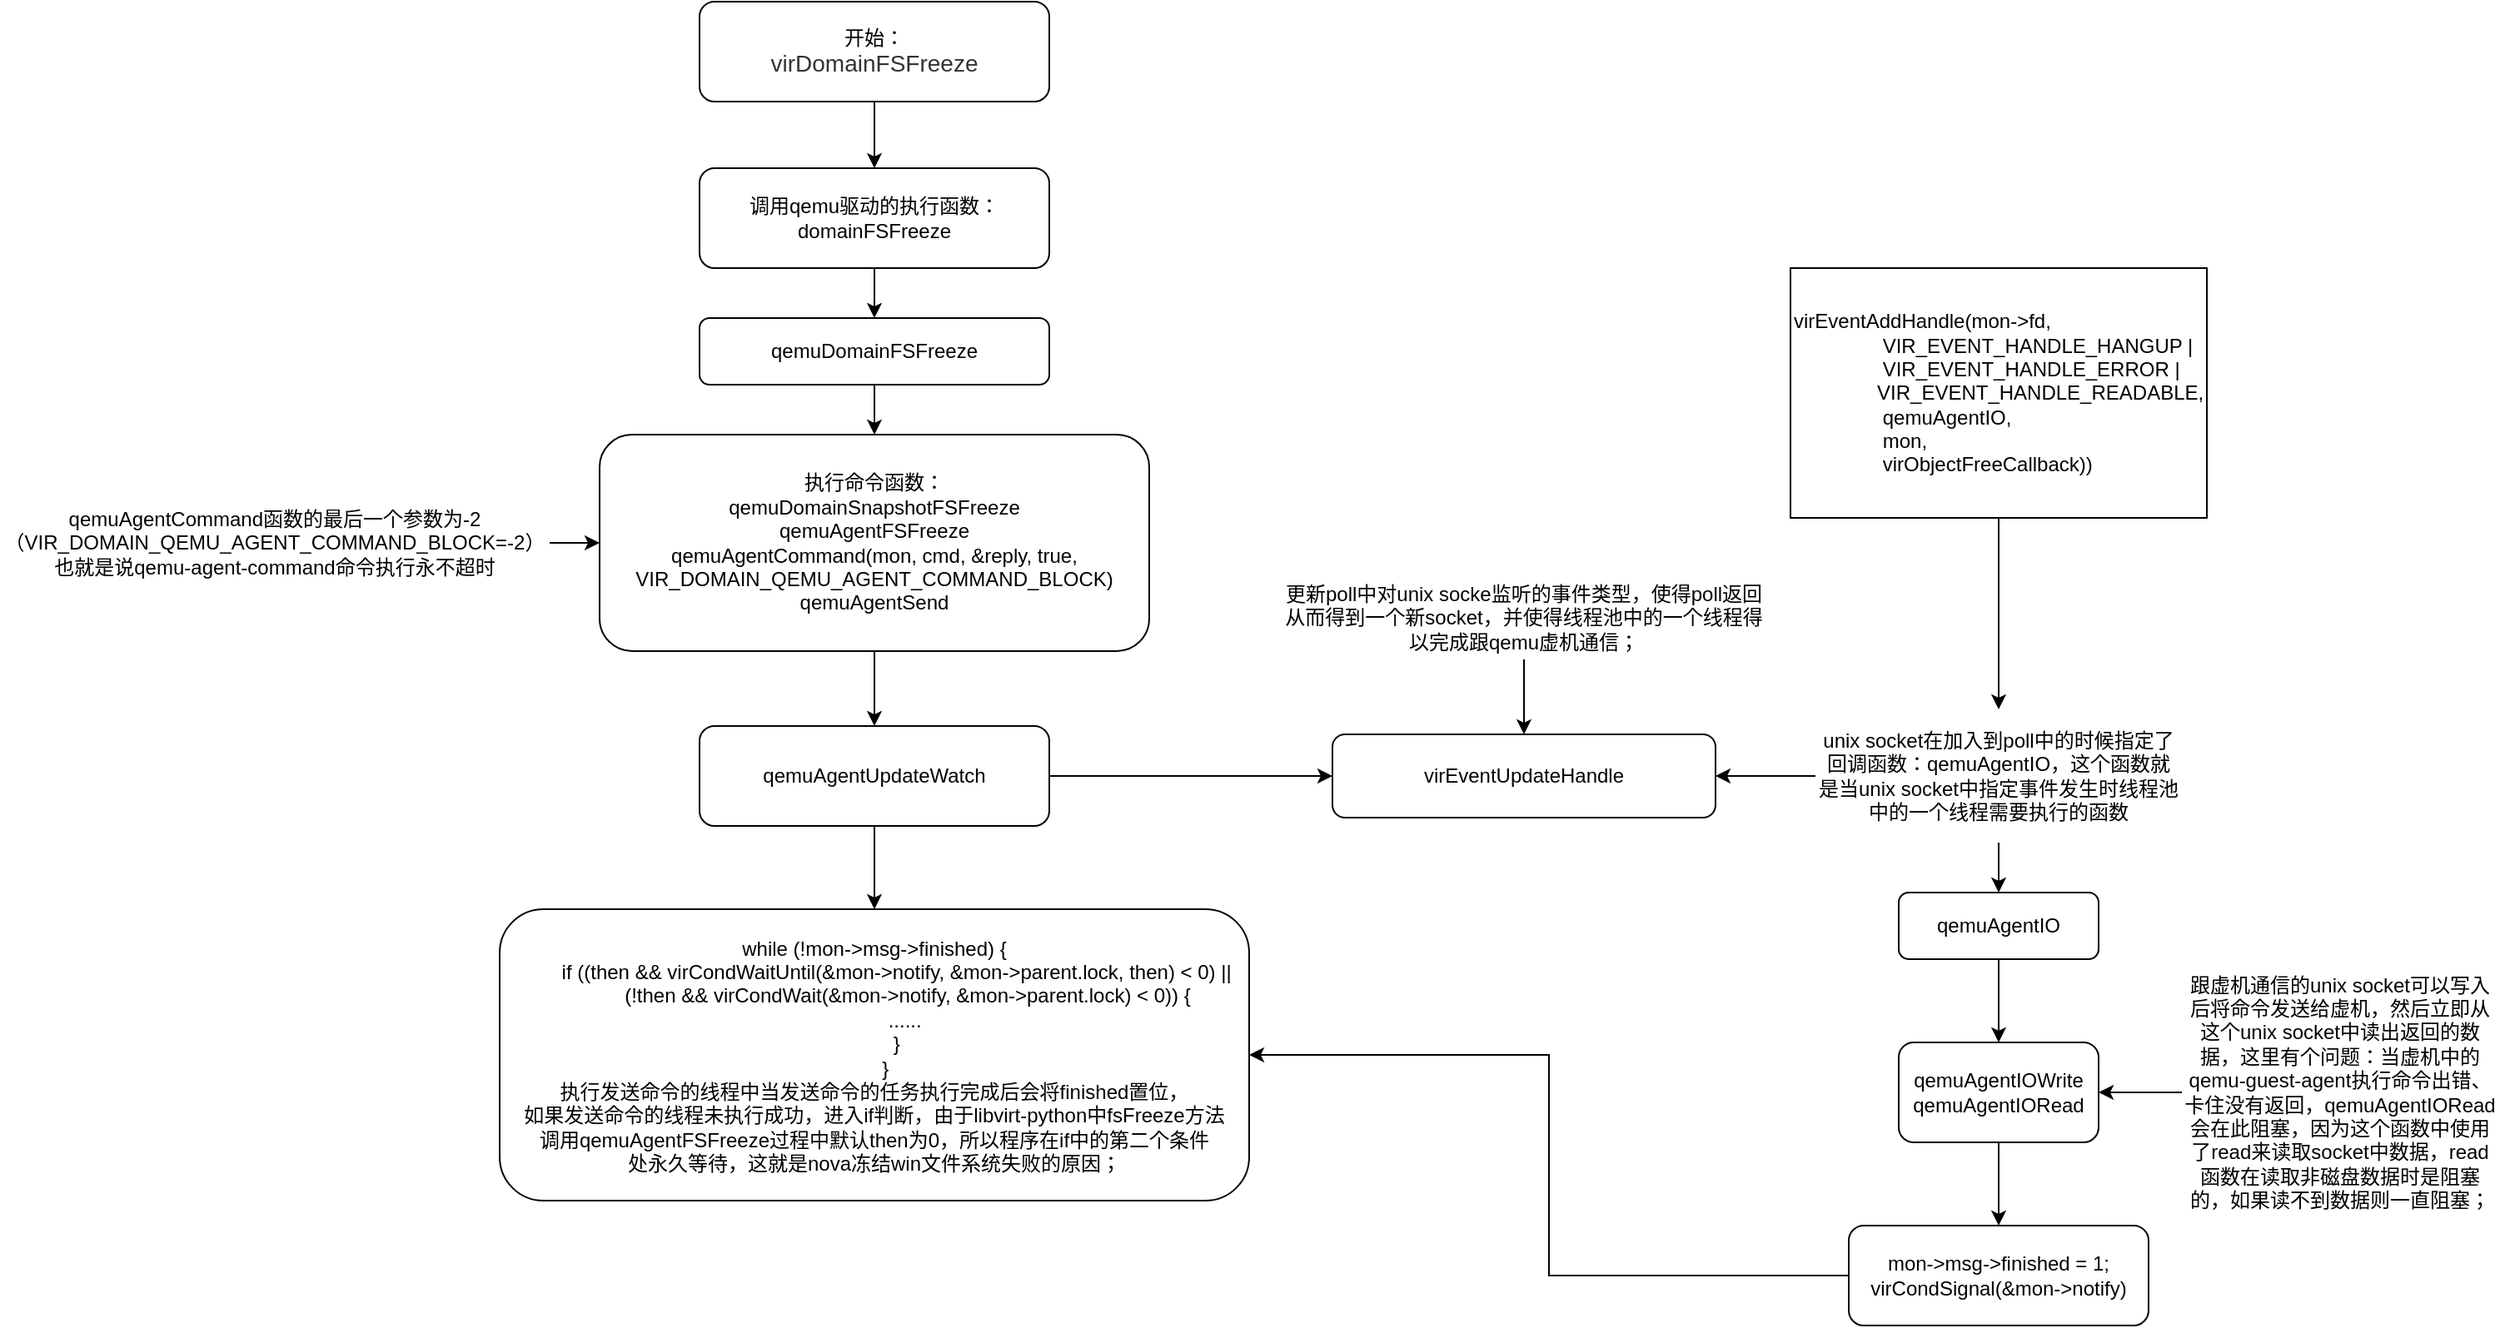<mxfile version="12.4.8" type="github"><diagram id="C5RBs43oDa-KdzZeNtuy" name="Page-1"><mxGraphModel dx="946" dy="541" grid="1" gridSize="10" guides="1" tooltips="1" connect="1" arrows="1" fold="1" page="1" pageScale="1" pageWidth="1654" pageHeight="2336" math="0" shadow="0"><root><mxCell id="WIyWlLk6GJQsqaUBKTNV-0"/><mxCell id="WIyWlLk6GJQsqaUBKTNV-1" parent="WIyWlLk6GJQsqaUBKTNV-0"/><mxCell id="qeHlLiZj64fSAGJBJum1-28" style="edgeStyle=orthogonalEdgeStyle;rounded=0;orthogonalLoop=1;jettySize=auto;html=1;entryX=0.5;entryY=0;entryDx=0;entryDy=0;" edge="1" parent="WIyWlLk6GJQsqaUBKTNV-1" source="qeHlLiZj64fSAGJBJum1-29" target="qeHlLiZj64fSAGJBJum1-46"><mxGeometry relative="1" as="geometry"/></mxCell><mxCell id="qeHlLiZj64fSAGJBJum1-29" value="&lt;div&gt;virEventAddHandle(mon-&amp;gt;fd,&lt;/div&gt;&lt;div&gt;&amp;nbsp; &amp;nbsp; &amp;nbsp; &amp;nbsp; &amp;nbsp; &amp;nbsp; &amp;nbsp; &amp;nbsp; VIR_EVENT_HANDLE_HANGUP |&lt;/div&gt;&lt;div&gt;&amp;nbsp; &amp;nbsp; &amp;nbsp; &amp;nbsp; &amp;nbsp; &amp;nbsp; &amp;nbsp; &amp;nbsp; VIR_EVENT_HANDLE_ERROR |&lt;/div&gt;&lt;div&gt;&amp;nbsp; &amp;nbsp; &amp;nbsp; &amp;nbsp; &amp;nbsp; &amp;nbsp; &amp;nbsp; &amp;nbsp;VIR_EVENT_HANDLE_READABLE,&lt;/div&gt;&lt;div&gt;&amp;nbsp; &amp;nbsp; &amp;nbsp; &amp;nbsp; &amp;nbsp; &amp;nbsp; &amp;nbsp; &amp;nbsp; qemuAgentIO,&lt;/div&gt;&lt;div&gt;&amp;nbsp; &amp;nbsp; &amp;nbsp; &amp;nbsp; &amp;nbsp; &amp;nbsp; &amp;nbsp; &amp;nbsp; mon,&lt;/div&gt;&lt;div&gt;&amp;nbsp; &amp;nbsp; &amp;nbsp; &amp;nbsp; &amp;nbsp; &amp;nbsp; &amp;nbsp; &amp;nbsp; virObjectFreeCallback))&lt;/div&gt;" style="rounded=0;whiteSpace=wrap;html=1;align=left;" vertex="1" parent="WIyWlLk6GJQsqaUBKTNV-1"><mxGeometry x="1135" y="240" width="250" height="150" as="geometry"/></mxCell><mxCell id="qeHlLiZj64fSAGJBJum1-30" style="edgeStyle=orthogonalEdgeStyle;rounded=0;orthogonalLoop=1;jettySize=auto;html=1;entryX=0.5;entryY=0;entryDx=0;entryDy=0;" edge="1" parent="WIyWlLk6GJQsqaUBKTNV-1" source="qeHlLiZj64fSAGJBJum1-31" target="qeHlLiZj64fSAGJBJum1-33"><mxGeometry relative="1" as="geometry"/></mxCell><mxCell id="qeHlLiZj64fSAGJBJum1-31" value="开始：&lt;br&gt;&lt;div style=&quot;text-align: left&quot;&gt;&lt;font color=&quot;#333333&quot;&gt;&lt;span style=&quot;font-size: 14px&quot;&gt;virDomainFSFreeze&lt;/span&gt;&lt;/font&gt;&lt;/div&gt;" style="rounded=1;whiteSpace=wrap;html=1;" vertex="1" parent="WIyWlLk6GJQsqaUBKTNV-1"><mxGeometry x="480" y="80" width="210" height="60" as="geometry"/></mxCell><mxCell id="qeHlLiZj64fSAGJBJum1-32" style="edgeStyle=orthogonalEdgeStyle;rounded=0;orthogonalLoop=1;jettySize=auto;html=1;entryX=0.5;entryY=0;entryDx=0;entryDy=0;" edge="1" parent="WIyWlLk6GJQsqaUBKTNV-1" source="qeHlLiZj64fSAGJBJum1-33" target="qeHlLiZj64fSAGJBJum1-35"><mxGeometry relative="1" as="geometry"/></mxCell><mxCell id="qeHlLiZj64fSAGJBJum1-33" value="调用qemu驱动的执行函数：&lt;br&gt;domainFSFreeze" style="rounded=1;whiteSpace=wrap;html=1;" vertex="1" parent="WIyWlLk6GJQsqaUBKTNV-1"><mxGeometry x="480" y="180" width="210" height="60" as="geometry"/></mxCell><mxCell id="qeHlLiZj64fSAGJBJum1-34" style="edgeStyle=orthogonalEdgeStyle;rounded=0;orthogonalLoop=1;jettySize=auto;html=1;entryX=0.5;entryY=0;entryDx=0;entryDy=0;" edge="1" parent="WIyWlLk6GJQsqaUBKTNV-1" source="qeHlLiZj64fSAGJBJum1-35" target="qeHlLiZj64fSAGJBJum1-37"><mxGeometry relative="1" as="geometry"/></mxCell><mxCell id="qeHlLiZj64fSAGJBJum1-35" value="qemuDomainFSFreeze" style="rounded=1;whiteSpace=wrap;html=1;" vertex="1" parent="WIyWlLk6GJQsqaUBKTNV-1"><mxGeometry x="480" y="270" width="210" height="40" as="geometry"/></mxCell><mxCell id="qeHlLiZj64fSAGJBJum1-36" style="edgeStyle=orthogonalEdgeStyle;rounded=0;orthogonalLoop=1;jettySize=auto;html=1;entryX=0.5;entryY=0;entryDx=0;entryDy=0;" edge="1" parent="WIyWlLk6GJQsqaUBKTNV-1" source="qeHlLiZj64fSAGJBJum1-37" target="qeHlLiZj64fSAGJBJum1-40"><mxGeometry relative="1" as="geometry"/></mxCell><mxCell id="qeHlLiZj64fSAGJBJum1-37" value="执行命令函数：&lt;br&gt;qemuDomainSnapshotFSFreeze&lt;br&gt;qemuAgentFSFreeze&lt;br&gt;qemuAgentCommand(mon, cmd, &amp;amp;reply, true, VIR_DOMAIN_QEMU_AGENT_COMMAND_BLOCK)&lt;br&gt;qemuAgentSend" style="rounded=1;whiteSpace=wrap;html=1;" vertex="1" parent="WIyWlLk6GJQsqaUBKTNV-1"><mxGeometry x="420" y="340" width="330" height="130" as="geometry"/></mxCell><mxCell id="qeHlLiZj64fSAGJBJum1-38" style="edgeStyle=orthogonalEdgeStyle;rounded=0;orthogonalLoop=1;jettySize=auto;html=1;" edge="1" parent="WIyWlLk6GJQsqaUBKTNV-1" source="qeHlLiZj64fSAGJBJum1-40" target="qeHlLiZj64fSAGJBJum1-41"><mxGeometry relative="1" as="geometry"/></mxCell><mxCell id="qeHlLiZj64fSAGJBJum1-39" style="edgeStyle=orthogonalEdgeStyle;rounded=0;orthogonalLoop=1;jettySize=auto;html=1;entryX=0.5;entryY=0;entryDx=0;entryDy=0;" edge="1" parent="WIyWlLk6GJQsqaUBKTNV-1" source="qeHlLiZj64fSAGJBJum1-40" target="qeHlLiZj64fSAGJBJum1-63"><mxGeometry relative="1" as="geometry"><mxPoint x="585" y="610" as="targetPoint"/></mxGeometry></mxCell><mxCell id="qeHlLiZj64fSAGJBJum1-40" value="qemuAgentUpdateWatch" style="rounded=1;whiteSpace=wrap;html=1;" vertex="1" parent="WIyWlLk6GJQsqaUBKTNV-1"><mxGeometry x="480" y="515" width="210" height="60" as="geometry"/></mxCell><mxCell id="qeHlLiZj64fSAGJBJum1-41" value="virEventUpdateHandle" style="rounded=1;whiteSpace=wrap;html=1;" vertex="1" parent="WIyWlLk6GJQsqaUBKTNV-1"><mxGeometry x="860" y="520" width="230" height="50" as="geometry"/></mxCell><mxCell id="qeHlLiZj64fSAGJBJum1-42" style="edgeStyle=orthogonalEdgeStyle;rounded=0;orthogonalLoop=1;jettySize=auto;html=1;entryX=0.5;entryY=0;entryDx=0;entryDy=0;" edge="1" parent="WIyWlLk6GJQsqaUBKTNV-1" source="qeHlLiZj64fSAGJBJum1-43" target="qeHlLiZj64fSAGJBJum1-41"><mxGeometry relative="1" as="geometry"/></mxCell><mxCell id="qeHlLiZj64fSAGJBJum1-43" value="更新poll中对unix socke监听的事件类型，使得poll返回从而得到一个新socket，并使得线程池中的一个线程得以完成跟qemu虚机通信；" style="text;html=1;strokeColor=none;fillColor=none;align=center;verticalAlign=middle;whiteSpace=wrap;rounded=0;" vertex="1" parent="WIyWlLk6GJQsqaUBKTNV-1"><mxGeometry x="830" y="425" width="290" height="50" as="geometry"/></mxCell><mxCell id="qeHlLiZj64fSAGJBJum1-44" style="edgeStyle=orthogonalEdgeStyle;rounded=0;orthogonalLoop=1;jettySize=auto;html=1;entryX=1;entryY=0.5;entryDx=0;entryDy=0;" edge="1" parent="WIyWlLk6GJQsqaUBKTNV-1" source="qeHlLiZj64fSAGJBJum1-46" target="qeHlLiZj64fSAGJBJum1-41"><mxGeometry relative="1" as="geometry"/></mxCell><mxCell id="qeHlLiZj64fSAGJBJum1-45" style="edgeStyle=orthogonalEdgeStyle;rounded=0;orthogonalLoop=1;jettySize=auto;html=1;entryX=0.5;entryY=0;entryDx=0;entryDy=0;" edge="1" parent="WIyWlLk6GJQsqaUBKTNV-1" source="qeHlLiZj64fSAGJBJum1-46" target="qeHlLiZj64fSAGJBJum1-48"><mxGeometry relative="1" as="geometry"/></mxCell><mxCell id="qeHlLiZj64fSAGJBJum1-46" value="unix socket在加入到poll中的时候指定了回调函数：&lt;span style=&quot;text-align: left&quot;&gt;qemuAgentIO，这个函数就是当unix socket中指定事件发生时线程池中的一个线程需要执行的函数&lt;/span&gt;" style="text;html=1;strokeColor=none;fillColor=none;align=center;verticalAlign=middle;whiteSpace=wrap;rounded=0;" vertex="1" parent="WIyWlLk6GJQsqaUBKTNV-1"><mxGeometry x="1150" y="505" width="220" height="80" as="geometry"/></mxCell><mxCell id="qeHlLiZj64fSAGJBJum1-47" style="edgeStyle=orthogonalEdgeStyle;rounded=0;orthogonalLoop=1;jettySize=auto;html=1;entryX=0.5;entryY=0;entryDx=0;entryDy=0;" edge="1" parent="WIyWlLk6GJQsqaUBKTNV-1" source="qeHlLiZj64fSAGJBJum1-48" target="qeHlLiZj64fSAGJBJum1-50"><mxGeometry relative="1" as="geometry"/></mxCell><mxCell id="qeHlLiZj64fSAGJBJum1-48" value="qemuAgentIO" style="rounded=1;whiteSpace=wrap;html=1;" vertex="1" parent="WIyWlLk6GJQsqaUBKTNV-1"><mxGeometry x="1200" y="615" width="120" height="40" as="geometry"/></mxCell><mxCell id="qeHlLiZj64fSAGJBJum1-49" style="edgeStyle=orthogonalEdgeStyle;rounded=0;orthogonalLoop=1;jettySize=auto;html=1;entryX=0.5;entryY=0;entryDx=0;entryDy=0;" edge="1" parent="WIyWlLk6GJQsqaUBKTNV-1" source="qeHlLiZj64fSAGJBJum1-50" target="qeHlLiZj64fSAGJBJum1-53"><mxGeometry relative="1" as="geometry"/></mxCell><mxCell id="qeHlLiZj64fSAGJBJum1-50" value="qemuAgentIOWrite&lt;br&gt;qemuAgentIORead" style="rounded=1;whiteSpace=wrap;html=1;" vertex="1" parent="WIyWlLk6GJQsqaUBKTNV-1"><mxGeometry x="1200" y="705" width="120" height="60" as="geometry"/></mxCell><mxCell id="qeHlLiZj64fSAGJBJum1-51" style="edgeStyle=orthogonalEdgeStyle;rounded=0;orthogonalLoop=1;jettySize=auto;html=1;entryX=1;entryY=0.5;entryDx=0;entryDy=0;" edge="1" parent="WIyWlLk6GJQsqaUBKTNV-1" source="qeHlLiZj64fSAGJBJum1-52" target="qeHlLiZj64fSAGJBJum1-50"><mxGeometry relative="1" as="geometry"/></mxCell><mxCell id="qeHlLiZj64fSAGJBJum1-52" value="跟虚机通信的unix socket可以写入后将命令发送给虚机，然后立即从这个unix socket中读出返回的数据，这里有个问题：当虚机中的qemu-guest-agent执行命令出错、卡住没有返回，qemuAgentIORead会在此阻塞，因为这个函数中使用了read来读取socket中数据，read函数在读取非磁盘数据时是阻塞的，如果读不到数据则一直阻塞；" style="text;html=1;strokeColor=none;fillColor=none;align=center;verticalAlign=middle;whiteSpace=wrap;rounded=0;" vertex="1" parent="WIyWlLk6GJQsqaUBKTNV-1"><mxGeometry x="1370" y="655" width="190" height="160" as="geometry"/></mxCell><mxCell id="qeHlLiZj64fSAGJBJum1-65" style="edgeStyle=orthogonalEdgeStyle;rounded=0;orthogonalLoop=1;jettySize=auto;html=1;entryX=1;entryY=0.5;entryDx=0;entryDy=0;" edge="1" parent="WIyWlLk6GJQsqaUBKTNV-1" source="qeHlLiZj64fSAGJBJum1-53" target="qeHlLiZj64fSAGJBJum1-63"><mxGeometry relative="1" as="geometry"/></mxCell><mxCell id="qeHlLiZj64fSAGJBJum1-53" value="mon-&amp;gt;msg-&amp;gt;finished = 1;&lt;br&gt;virCondSignal(&amp;amp;mon-&amp;gt;notify)" style="rounded=1;whiteSpace=wrap;html=1;" vertex="1" parent="WIyWlLk6GJQsqaUBKTNV-1"><mxGeometry x="1170" y="815" width="180" height="60" as="geometry"/></mxCell><mxCell id="qeHlLiZj64fSAGJBJum1-57" style="edgeStyle=orthogonalEdgeStyle;rounded=0;orthogonalLoop=1;jettySize=auto;html=1;entryX=0;entryY=0.5;entryDx=0;entryDy=0;" edge="1" parent="WIyWlLk6GJQsqaUBKTNV-1" source="qeHlLiZj64fSAGJBJum1-56" target="qeHlLiZj64fSAGJBJum1-37"><mxGeometry relative="1" as="geometry"/></mxCell><mxCell id="qeHlLiZj64fSAGJBJum1-56" value="qemuAgentCommand函数的最后一个参数为-2&lt;br&gt;（VIR_DOMAIN_QEMU_AGENT_COMMAND_BLOCK=-2）&lt;br&gt;也就是说qemu-agent-command命令执行永不超时" style="text;html=1;strokeColor=none;fillColor=none;align=center;verticalAlign=middle;whiteSpace=wrap;rounded=0;" vertex="1" parent="WIyWlLk6GJQsqaUBKTNV-1"><mxGeometry x="60" y="347.5" width="330" height="115" as="geometry"/></mxCell><mxCell id="qeHlLiZj64fSAGJBJum1-63" value="&lt;div&gt;while (!mon-&amp;gt;msg-&amp;gt;finished) {&lt;/div&gt;&lt;div&gt;&amp;nbsp; &amp;nbsp; &amp;nbsp; &amp;nbsp; if ((then &amp;amp;&amp;amp; virCondWaitUntil(&amp;amp;mon-&amp;gt;notify, &amp;amp;mon-&amp;gt;parent.lock, then) &amp;lt; 0) ||&lt;/div&gt;&lt;div&gt;&amp;nbsp; &amp;nbsp; &amp;nbsp; &amp;nbsp; &amp;nbsp; &amp;nbsp; (!then &amp;amp;&amp;amp; virCondWait(&amp;amp;mon-&amp;gt;notify, &amp;amp;mon-&amp;gt;parent.lock) &amp;lt; 0)) {&lt;/div&gt;&lt;div&gt;&amp;nbsp; &amp;nbsp; &amp;nbsp; &amp;nbsp; &amp;nbsp; &amp;nbsp;......&lt;/div&gt;&lt;div&gt;&amp;nbsp; &amp;nbsp; &amp;nbsp; &amp;nbsp; }&lt;/div&gt;&lt;div&gt;&amp;nbsp; &amp;nbsp; }&lt;/div&gt;执行发送命令的线程中当发送命令的任务执行完成后会将finished置位，&lt;br&gt;如果发送命令的线程未执行成功，进入if判断，由于libvirt-python中fsFreeze方法&lt;br&gt;调用qemuAgentFSFreeze过程中默认then为0，所以程序在if中的第二个条件&lt;br&gt;处永久等待，这就是nova冻结win文件系统失败的原因；" style="rounded=1;whiteSpace=wrap;html=1;" vertex="1" parent="WIyWlLk6GJQsqaUBKTNV-1"><mxGeometry x="360" y="625" width="450" height="175" as="geometry"/></mxCell></root></mxGraphModel></diagram></mxfile>